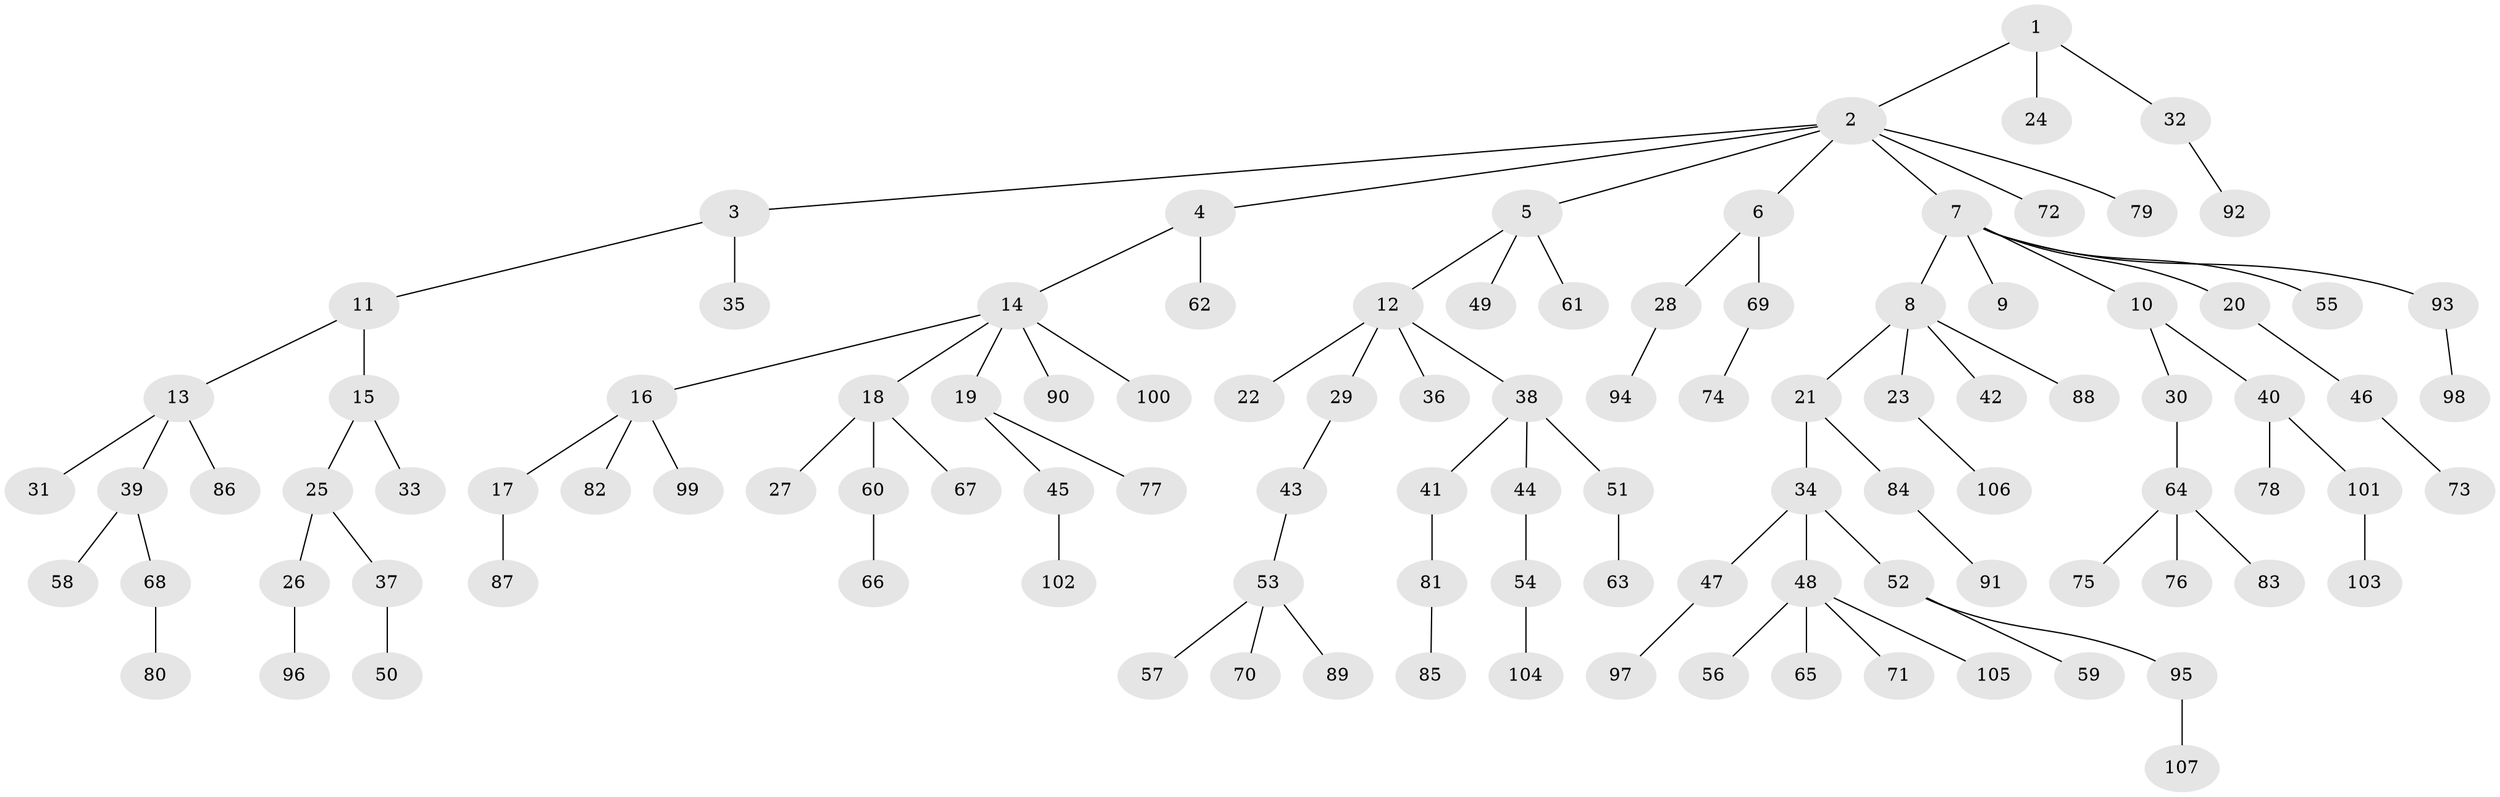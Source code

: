 // Generated by graph-tools (version 1.1) at 2025/50/03/09/25 03:50:23]
// undirected, 107 vertices, 106 edges
graph export_dot {
graph [start="1"]
  node [color=gray90,style=filled];
  1;
  2;
  3;
  4;
  5;
  6;
  7;
  8;
  9;
  10;
  11;
  12;
  13;
  14;
  15;
  16;
  17;
  18;
  19;
  20;
  21;
  22;
  23;
  24;
  25;
  26;
  27;
  28;
  29;
  30;
  31;
  32;
  33;
  34;
  35;
  36;
  37;
  38;
  39;
  40;
  41;
  42;
  43;
  44;
  45;
  46;
  47;
  48;
  49;
  50;
  51;
  52;
  53;
  54;
  55;
  56;
  57;
  58;
  59;
  60;
  61;
  62;
  63;
  64;
  65;
  66;
  67;
  68;
  69;
  70;
  71;
  72;
  73;
  74;
  75;
  76;
  77;
  78;
  79;
  80;
  81;
  82;
  83;
  84;
  85;
  86;
  87;
  88;
  89;
  90;
  91;
  92;
  93;
  94;
  95;
  96;
  97;
  98;
  99;
  100;
  101;
  102;
  103;
  104;
  105;
  106;
  107;
  1 -- 2;
  1 -- 24;
  1 -- 32;
  2 -- 3;
  2 -- 4;
  2 -- 5;
  2 -- 6;
  2 -- 7;
  2 -- 72;
  2 -- 79;
  3 -- 11;
  3 -- 35;
  4 -- 14;
  4 -- 62;
  5 -- 12;
  5 -- 49;
  5 -- 61;
  6 -- 28;
  6 -- 69;
  7 -- 8;
  7 -- 9;
  7 -- 10;
  7 -- 20;
  7 -- 55;
  7 -- 93;
  8 -- 21;
  8 -- 23;
  8 -- 42;
  8 -- 88;
  10 -- 30;
  10 -- 40;
  11 -- 13;
  11 -- 15;
  12 -- 22;
  12 -- 29;
  12 -- 36;
  12 -- 38;
  13 -- 31;
  13 -- 39;
  13 -- 86;
  14 -- 16;
  14 -- 18;
  14 -- 19;
  14 -- 90;
  14 -- 100;
  15 -- 25;
  15 -- 33;
  16 -- 17;
  16 -- 82;
  16 -- 99;
  17 -- 87;
  18 -- 27;
  18 -- 60;
  18 -- 67;
  19 -- 45;
  19 -- 77;
  20 -- 46;
  21 -- 34;
  21 -- 84;
  23 -- 106;
  25 -- 26;
  25 -- 37;
  26 -- 96;
  28 -- 94;
  29 -- 43;
  30 -- 64;
  32 -- 92;
  34 -- 47;
  34 -- 48;
  34 -- 52;
  37 -- 50;
  38 -- 41;
  38 -- 44;
  38 -- 51;
  39 -- 58;
  39 -- 68;
  40 -- 78;
  40 -- 101;
  41 -- 81;
  43 -- 53;
  44 -- 54;
  45 -- 102;
  46 -- 73;
  47 -- 97;
  48 -- 56;
  48 -- 65;
  48 -- 71;
  48 -- 105;
  51 -- 63;
  52 -- 59;
  52 -- 95;
  53 -- 57;
  53 -- 70;
  53 -- 89;
  54 -- 104;
  60 -- 66;
  64 -- 75;
  64 -- 76;
  64 -- 83;
  68 -- 80;
  69 -- 74;
  81 -- 85;
  84 -- 91;
  93 -- 98;
  95 -- 107;
  101 -- 103;
}
